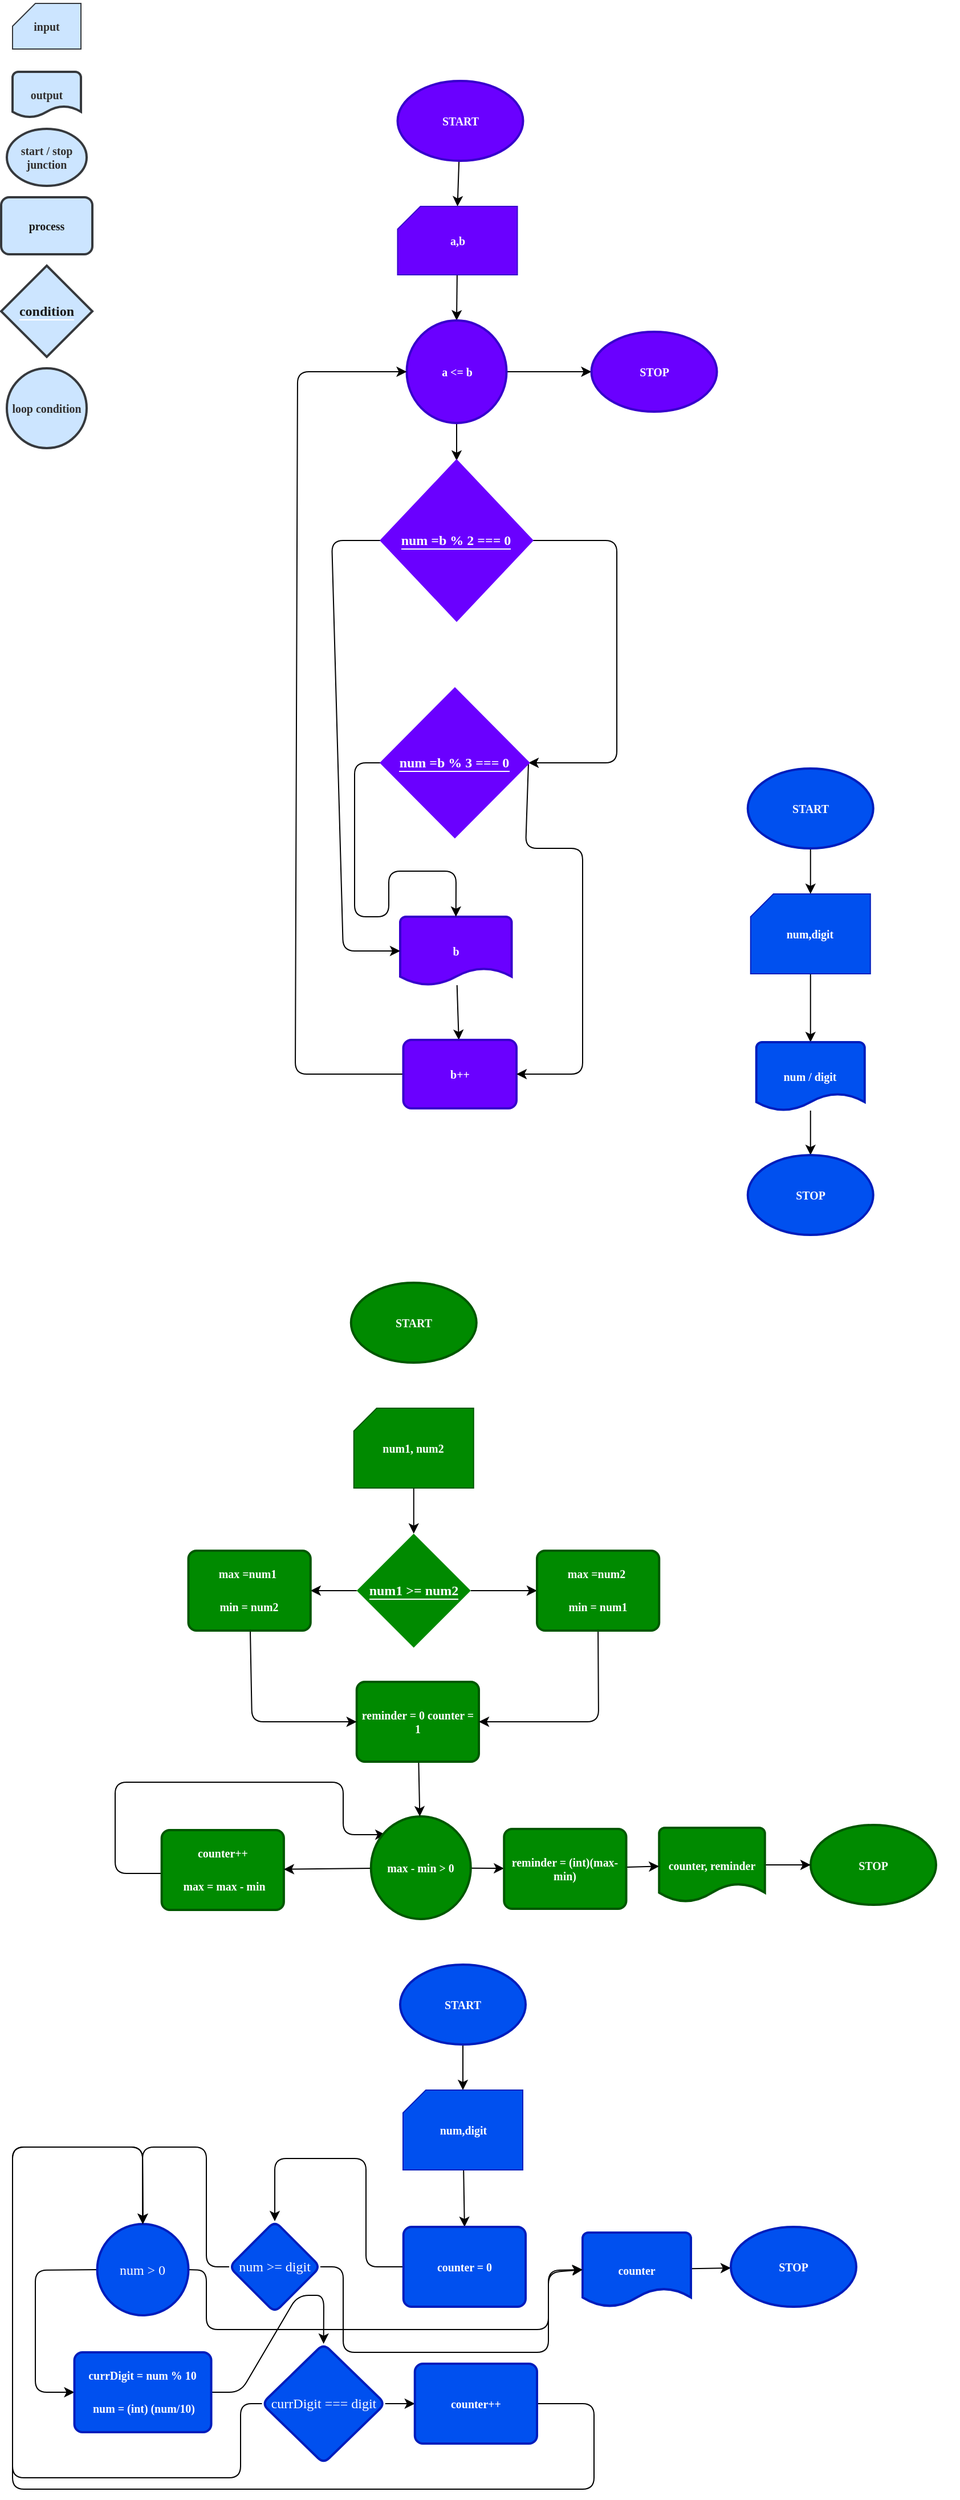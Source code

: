 <mxfile>
    <diagram id="6lL7B8XVimhlBR5p4PDD" name="Page-1">
        <mxGraphModel dx="1550" dy="1330" grid="1" gridSize="10" guides="1" tooltips="1" connect="1" arrows="1" fold="1" page="1" pageScale="1" pageWidth="850" pageHeight="1100" math="0" shadow="0">
            <root>
                <mxCell id="0"/>
                <mxCell id="1" parent="0"/>
                <mxCell id="2" value="&lt;h5&gt;input&lt;/h5&gt;" style="verticalLabelPosition=middle;verticalAlign=middle;html=1;shape=card;whiteSpace=wrap;size=20;arcSize=12;labelBackgroundColor=none;fontFamily=Tahoma;fillColor=#cce5ff;labelPosition=center;align=center;strokeColor=#36393d;fontColor=#312f2f;" parent="1" vertex="1">
                    <mxGeometry x="20" y="10" width="60" height="40" as="geometry"/>
                </mxCell>
                <mxCell id="3" value="&lt;h5&gt;output&lt;/h5&gt;" style="strokeWidth=2;html=1;shape=mxgraph.flowchart.document2;whiteSpace=wrap;size=0.25;labelBackgroundColor=none;fontFamily=Tahoma;fillColor=#cce5ff;strokeColor=#36393d;fontColor=#312f2f;" parent="1" vertex="1">
                    <mxGeometry x="20" y="70" width="60" height="40" as="geometry"/>
                </mxCell>
                <mxCell id="4" value="&lt;h5&gt;start / stop junction&lt;/h5&gt;" style="strokeWidth=2;html=1;shape=mxgraph.flowchart.start_1;whiteSpace=wrap;labelBackgroundColor=none;fontFamily=Tahoma;fillColor=#cce5ff;strokeColor=#36393d;fontColor=#312f2f;" parent="1" vertex="1">
                    <mxGeometry x="15" y="120" width="70" height="50" as="geometry"/>
                </mxCell>
                <mxCell id="5" value="&lt;h5&gt;&lt;font color=&quot;#1a1a1a&quot;&gt;process&lt;/font&gt;&lt;/h5&gt;" style="rounded=1;whiteSpace=wrap;html=1;absoluteArcSize=1;arcSize=14;strokeWidth=2;labelBackgroundColor=none;fontFamily=Tahoma;fillColor=#cce5ff;strokeColor=#36393d;" parent="1" vertex="1">
                    <mxGeometry x="10" y="180" width="80" height="50" as="geometry"/>
                </mxCell>
                <mxCell id="6" value="&lt;font color=&quot;#1a1a1a&quot; style=&quot;background-color: rgb(204, 229, 255);&quot;&gt;&lt;b&gt;condition&lt;/b&gt;&lt;/font&gt;" style="strokeWidth=2;html=1;shape=mxgraph.flowchart.decision;whiteSpace=wrap;labelBackgroundColor=#FFFFFF;fontFamily=Tahoma;fillColor=#CCE5FF;strokeColor=#36393d;" parent="1" vertex="1">
                    <mxGeometry x="10" y="240" width="80" height="80" as="geometry"/>
                </mxCell>
                <mxCell id="7" value="&lt;h5&gt;loop condition&lt;/h5&gt;" style="strokeWidth=2;html=1;shape=mxgraph.flowchart.start_1;whiteSpace=wrap;labelBackgroundColor=none;fontFamily=Tahoma;fillColor=#cce5ff;strokeColor=#36393d;fontColor=#312f2f;" parent="1" vertex="1">
                    <mxGeometry x="15" y="330" width="70" height="70" as="geometry"/>
                </mxCell>
                <mxCell id="8" style="edgeStyle=none;html=1;entryX=0.5;entryY=0;entryDx=0;entryDy=0;entryPerimeter=0;" parent="1" source="9" target="11" edge="1">
                    <mxGeometry relative="1" as="geometry"/>
                </mxCell>
                <mxCell id="9" value="&lt;h5&gt;START&lt;/h5&gt;" style="strokeWidth=2;html=1;shape=mxgraph.flowchart.start_1;whiteSpace=wrap;labelBackgroundColor=none;fontFamily=Tahoma;fillColor=#6a00ff;strokeColor=#3700CC;fontColor=#ffffff;" parent="1" vertex="1">
                    <mxGeometry x="357.75" y="78" width="110" height="70" as="geometry"/>
                </mxCell>
                <mxCell id="10" style="edgeStyle=none;html=1;entryX=0.5;entryY=0;entryDx=0;entryDy=0;entryPerimeter=0;" parent="1" source="11" target="14" edge="1">
                    <mxGeometry relative="1" as="geometry"/>
                </mxCell>
                <mxCell id="11" value="&lt;h5&gt;a,b&lt;/h5&gt;" style="verticalLabelPosition=middle;verticalAlign=middle;html=1;shape=card;whiteSpace=wrap;size=20;arcSize=12;labelBackgroundColor=none;fontFamily=Tahoma;fillColor=#6a00ff;labelPosition=center;align=center;strokeColor=#3700CC;fontColor=#ffffff;" parent="1" vertex="1">
                    <mxGeometry x="357.75" y="188" width="105" height="60" as="geometry"/>
                </mxCell>
                <mxCell id="13" style="edgeStyle=none;html=1;entryX=0;entryY=0.5;entryDx=0;entryDy=0;entryPerimeter=0;fontColor=#FFFFFF;" parent="1" source="14" target="19" edge="1">
                    <mxGeometry relative="1" as="geometry"/>
                </mxCell>
                <mxCell id="88" style="edgeStyle=none;html=1;" parent="1" source="14" target="87" edge="1">
                    <mxGeometry relative="1" as="geometry"/>
                </mxCell>
                <mxCell id="14" value="&lt;h5&gt;a &amp;lt;= b&lt;/h5&gt;" style="strokeWidth=2;html=1;shape=mxgraph.flowchart.start_1;whiteSpace=wrap;labelBackgroundColor=none;fontFamily=Tahoma;fillColor=#6a00ff;strokeColor=#3700CC;fontColor=#ffffff;" parent="1" vertex="1">
                    <mxGeometry x="365.75" y="288" width="87.5" height="90" as="geometry"/>
                </mxCell>
                <mxCell id="15" style="edgeStyle=none;html=1;" parent="1" source="16" target="18" edge="1">
                    <mxGeometry relative="1" as="geometry"/>
                </mxCell>
                <mxCell id="16" value="&lt;h5&gt;b&lt;/h5&gt;" style="strokeWidth=2;html=1;shape=mxgraph.flowchart.document2;whiteSpace=wrap;size=0.25;labelBackgroundColor=none;fontFamily=Tahoma;fillColor=#6a00ff;strokeColor=#3700CC;fontColor=#ffffff;" parent="1" vertex="1">
                    <mxGeometry x="360" y="811" width="97.75" height="60" as="geometry"/>
                </mxCell>
                <mxCell id="17" style="edgeStyle=none;html=1;entryX=0;entryY=0.5;entryDx=0;entryDy=0;entryPerimeter=0;fontColor=#FFFFFF;" parent="1" source="18" target="14" edge="1">
                    <mxGeometry relative="1" as="geometry">
                        <Array as="points">
                            <mxPoint x="268" y="949"/>
                            <mxPoint x="270" y="333"/>
                        </Array>
                    </mxGeometry>
                </mxCell>
                <mxCell id="18" value="&lt;h5&gt;b++&lt;/h5&gt;" style="rounded=1;whiteSpace=wrap;html=1;absoluteArcSize=1;arcSize=14;strokeWidth=2;labelBackgroundColor=none;fontFamily=Tahoma;fillColor=#6a00ff;strokeColor=#3700CC;fontColor=#ffffff;" parent="1" vertex="1">
                    <mxGeometry x="362.75" y="919" width="99.25" height="60" as="geometry"/>
                </mxCell>
                <mxCell id="19" value="&lt;h5&gt;STOP&lt;/h5&gt;" style="strokeWidth=2;html=1;shape=mxgraph.flowchart.start_1;whiteSpace=wrap;labelBackgroundColor=none;fontFamily=Tahoma;fillColor=#6a00ff;strokeColor=#3700CC;fontColor=#ffffff;" parent="1" vertex="1">
                    <mxGeometry x="527.75" y="298" width="110" height="70" as="geometry"/>
                </mxCell>
                <mxCell id="20" value="Print all of the numbers &lt;br&gt;between a to b included &lt;br&gt;that can be devided to 2 or 3" style="text;html=1;align=center;verticalAlign=middle;resizable=0;points=[];autosize=1;strokeColor=none;fillColor=none;fontColor=#FFFFFF;" parent="1" vertex="1">
                    <mxGeometry x="166.88" y="141" width="180" height="60" as="geometry"/>
                </mxCell>
                <mxCell id="21" value="get 1 number and 1 digit and print how many times&amp;nbsp;&lt;br&gt;the digit can fit into the number" style="text;html=1;align=center;verticalAlign=middle;resizable=0;points=[];autosize=1;strokeColor=none;fillColor=none;fontColor=#FFFFFF;" parent="1" vertex="1">
                    <mxGeometry x="550" y="630" width="300" height="40" as="geometry"/>
                </mxCell>
                <mxCell id="22" style="edgeStyle=none;html=1;entryX=0.5;entryY=0;entryDx=0;entryDy=0;entryPerimeter=0;fontColor=#FFFFFF;" parent="1" source="23" target="25" edge="1">
                    <mxGeometry relative="1" as="geometry"/>
                </mxCell>
                <mxCell id="23" value="&lt;h5&gt;START&lt;/h5&gt;" style="strokeWidth=2;html=1;shape=mxgraph.flowchart.start_1;whiteSpace=wrap;labelBackgroundColor=none;fontFamily=Tahoma;fillColor=#0050ef;strokeColor=#001DBC;fontColor=#ffffff;" parent="1" vertex="1">
                    <mxGeometry x="664.88" y="681" width="110" height="70" as="geometry"/>
                </mxCell>
                <mxCell id="101" style="edgeStyle=none;html=1;" parent="1" source="25" target="98" edge="1">
                    <mxGeometry relative="1" as="geometry"/>
                </mxCell>
                <mxCell id="25" value="&lt;h5&gt;num,digit&lt;/h5&gt;" style="verticalLabelPosition=middle;verticalAlign=middle;html=1;shape=card;whiteSpace=wrap;size=20;arcSize=12;labelBackgroundColor=none;fontFamily=Tahoma;fillColor=#0050ef;labelPosition=center;align=center;strokeColor=#001DBC;fontColor=#ffffff;" parent="1" vertex="1">
                    <mxGeometry x="667.38" y="791" width="105" height="70" as="geometry"/>
                </mxCell>
                <mxCell id="42" value="get to integers and print how many times&lt;br&gt;&amp;nbsp;one of them can fit in the other plus the&lt;br&gt;&amp;nbsp;remainder (without using / or %)" style="text;html=1;align=center;verticalAlign=middle;resizable=0;points=[];autosize=1;strokeColor=none;fillColor=none;fontColor=#FFFFFF;" parent="1" vertex="1">
                    <mxGeometry x="84.38" y="1200" width="240" height="60" as="geometry"/>
                </mxCell>
                <mxCell id="43" style="edgeStyle=none;html=1;entryX=0.5;entryY=0;entryDx=0;entryDy=0;entryPerimeter=0;fontColor=#FFFFFF;fillColor=#008a00;strokeColor=#FFFFFF;" parent="1" source="44" target="46" edge="1">
                    <mxGeometry relative="1" as="geometry"/>
                </mxCell>
                <mxCell id="44" value="&lt;h5&gt;START&lt;/h5&gt;" style="strokeWidth=2;html=1;shape=mxgraph.flowchart.start_1;whiteSpace=wrap;labelBackgroundColor=none;fontFamily=Tahoma;fillColor=#008a00;strokeColor=#005700;fontColor=#ffffff;" parent="1" vertex="1">
                    <mxGeometry x="316.88" y="1132" width="110" height="70" as="geometry"/>
                </mxCell>
                <mxCell id="103" style="edgeStyle=none;html=1;" parent="1" source="46" target="102" edge="1">
                    <mxGeometry relative="1" as="geometry"/>
                </mxCell>
                <mxCell id="46" value="&lt;h5&gt;num1, num2&lt;/h5&gt;" style="verticalLabelPosition=middle;verticalAlign=middle;html=1;shape=card;whiteSpace=wrap;size=20;arcSize=12;labelBackgroundColor=none;fontFamily=Tahoma;fillColor=#008a00;labelPosition=center;align=center;strokeColor=#005700;fontColor=#ffffff;" parent="1" vertex="1">
                    <mxGeometry x="319.38" y="1242" width="105" height="70" as="geometry"/>
                </mxCell>
                <mxCell id="121" style="edgeStyle=none;html=1;entryX=0.145;entryY=0.145;entryDx=0;entryDy=0;entryPerimeter=0;exitX=0;exitY=0.5;exitDx=0;exitDy=0;" parent="1" edge="1">
                    <mxGeometry relative="1" as="geometry">
                        <mxPoint x="150.82" y="1650" as="sourcePoint"/>
                        <mxPoint x="347.067" y="1616.05" as="targetPoint"/>
                        <Array as="points">
                            <mxPoint x="110" y="1650"/>
                            <mxPoint x="110" y="1570"/>
                            <mxPoint x="310" y="1570"/>
                            <mxPoint x="310" y="1616"/>
                        </Array>
                    </mxGeometry>
                </mxCell>
                <mxCell id="48" value="&lt;h5&gt;counter++&lt;/h5&gt;&lt;h5&gt;&amp;nbsp;max = max - min&lt;/h5&gt;" style="rounded=1;whiteSpace=wrap;html=1;absoluteArcSize=1;arcSize=14;strokeWidth=2;labelBackgroundColor=none;fontFamily=Tahoma;fillColor=#008a00;strokeColor=#005700;fontColor=#ffffff;" parent="1" vertex="1">
                    <mxGeometry x="150.82" y="1612" width="107.12" height="70" as="geometry"/>
                </mxCell>
                <mxCell id="117" style="edgeStyle=none;html=1;" parent="1" source="51" target="48" edge="1">
                    <mxGeometry relative="1" as="geometry"/>
                </mxCell>
                <mxCell id="118" style="edgeStyle=none;html=1;" parent="1" source="51" target="67" edge="1">
                    <mxGeometry relative="1" as="geometry"/>
                </mxCell>
                <mxCell id="51" value="&lt;h5&gt;max - min &amp;gt; 0&lt;/h5&gt;" style="strokeWidth=2;html=1;shape=mxgraph.flowchart.start_1;whiteSpace=wrap;labelBackgroundColor=none;fontFamily=Tahoma;fillColor=#008a00;strokeColor=#005700;fontColor=#ffffff;" parent="1" vertex="1">
                    <mxGeometry x="334.38" y="1600" width="87.5" height="90" as="geometry"/>
                </mxCell>
                <mxCell id="52" value="&lt;h5&gt;STOP&lt;/h5&gt;" style="strokeWidth=2;html=1;shape=mxgraph.flowchart.start_1;whiteSpace=wrap;labelBackgroundColor=none;fontFamily=Tahoma;fillColor=#008a00;strokeColor=#005700;fontColor=#ffffff;" parent="1" vertex="1">
                    <mxGeometry x="720" y="1607.5" width="110" height="70" as="geometry"/>
                </mxCell>
                <mxCell id="114" style="edgeStyle=none;html=1;" parent="1" source="57" target="51" edge="1">
                    <mxGeometry relative="1" as="geometry"/>
                </mxCell>
                <mxCell id="57" value="&lt;h5&gt;reminder = 0 counter = 1&lt;/h5&gt;" style="rounded=1;whiteSpace=wrap;html=1;absoluteArcSize=1;arcSize=14;strokeWidth=2;labelBackgroundColor=none;fontFamily=Tahoma;fillColor=#008a00;strokeColor=#005700;fontColor=#ffffff;" parent="1" vertex="1">
                    <mxGeometry x="321.88" y="1482" width="107.12" height="70" as="geometry"/>
                </mxCell>
                <mxCell id="116" style="edgeStyle=none;html=1;" parent="1" source="59" target="52" edge="1">
                    <mxGeometry relative="1" as="geometry"/>
                </mxCell>
                <mxCell id="59" value="&lt;h5&gt;counter, reminder&lt;/h5&gt;" style="strokeWidth=2;html=1;shape=mxgraph.flowchart.document2;whiteSpace=wrap;size=0.25;labelBackgroundColor=none;fontFamily=Tahoma;fillColor=#008a00;strokeColor=#005700;fontColor=#ffffff;" parent="1" vertex="1">
                    <mxGeometry x="587.12" y="1610" width="92.75" height="65" as="geometry"/>
                </mxCell>
                <mxCell id="119" style="edgeStyle=none;html=1;" parent="1" edge="1">
                    <mxGeometry relative="1" as="geometry">
                        <mxPoint x="558.25" y="1644.545" as="sourcePoint"/>
                        <mxPoint x="587.12" y="1643.76" as="targetPoint"/>
                    </mxGeometry>
                </mxCell>
                <mxCell id="67" value="&lt;h5&gt;reminder = (int)(max-min)&lt;/h5&gt;" style="rounded=1;whiteSpace=wrap;html=1;absoluteArcSize=1;arcSize=14;strokeWidth=2;labelBackgroundColor=none;fontFamily=Tahoma;fillColor=#008a00;strokeColor=#005700;fontColor=#ffffff;" parent="1" vertex="1">
                    <mxGeometry x="451.13" y="1611" width="107.12" height="70" as="geometry"/>
                </mxCell>
                <mxCell id="92" style="edgeStyle=none;html=1;entryX=1;entryY=0.5;entryDx=0;entryDy=0;entryPerimeter=0;exitX=1;exitY=0.5;exitDx=0;exitDy=0;exitPerimeter=0;" parent="1" source="87" target="91" edge="1">
                    <mxGeometry relative="1" as="geometry">
                        <Array as="points">
                            <mxPoint x="550" y="481"/>
                            <mxPoint x="550" y="676"/>
                        </Array>
                    </mxGeometry>
                </mxCell>
                <mxCell id="93" style="edgeStyle=none;html=1;entryX=0;entryY=0.5;entryDx=0;entryDy=0;entryPerimeter=0;exitX=0;exitY=0.5;exitDx=0;exitDy=0;exitPerimeter=0;" parent="1" source="87" target="16" edge="1">
                    <mxGeometry relative="1" as="geometry">
                        <Array as="points">
                            <mxPoint x="300" y="481"/>
                            <mxPoint x="310" y="841"/>
                        </Array>
                    </mxGeometry>
                </mxCell>
                <mxCell id="87" value="&lt;span style=&quot;background-color: rgb(106, 0, 255);&quot;&gt;&lt;b&gt;num =b % 2 === 0&lt;/b&gt;&lt;/span&gt;" style="strokeWidth=2;html=1;shape=mxgraph.flowchart.decision;whiteSpace=wrap;labelBackgroundColor=#FFFFFF;fontFamily=Tahoma;fillColor=#6a00ff;strokeColor=#6A00FF;fontColor=#ffffff;" parent="1" vertex="1">
                    <mxGeometry x="343.38" y="411" width="132.25" height="140" as="geometry"/>
                </mxCell>
                <mxCell id="94" style="edgeStyle=none;html=1;exitX=0;exitY=0.5;exitDx=0;exitDy=0;exitPerimeter=0;entryX=0.5;entryY=0;entryDx=0;entryDy=0;entryPerimeter=0;" parent="1" source="91" target="16" edge="1">
                    <mxGeometry relative="1" as="geometry">
                        <Array as="points">
                            <mxPoint x="320" y="676"/>
                            <mxPoint x="320" y="811"/>
                            <mxPoint x="350" y="811"/>
                            <mxPoint x="350" y="771"/>
                            <mxPoint x="409" y="771"/>
                        </Array>
                    </mxGeometry>
                </mxCell>
                <mxCell id="95" style="edgeStyle=none;html=1;entryX=1;entryY=0.5;entryDx=0;entryDy=0;exitX=1;exitY=0.5;exitDx=0;exitDy=0;exitPerimeter=0;" parent="1" source="91" target="18" edge="1">
                    <mxGeometry relative="1" as="geometry">
                        <Array as="points">
                            <mxPoint x="470" y="751"/>
                            <mxPoint x="520" y="751"/>
                            <mxPoint x="520" y="949"/>
                        </Array>
                    </mxGeometry>
                </mxCell>
                <mxCell id="91" value="&lt;span style=&quot;background-color: rgb(106, 0, 255);&quot;&gt;&lt;b&gt;num =b % 3 === 0&lt;/b&gt;&lt;/span&gt;" style="strokeWidth=2;html=1;shape=mxgraph.flowchart.decision;whiteSpace=wrap;labelBackgroundColor=#FFFFFF;fontFamily=Tahoma;fillColor=#6a00ff;strokeColor=#6A00FF;fontColor=#ffffff;" parent="1" vertex="1">
                    <mxGeometry x="343.38" y="611" width="129.13" height="130" as="geometry"/>
                </mxCell>
                <mxCell id="109" style="edgeStyle=none;html=1;" parent="1" source="98" target="108" edge="1">
                    <mxGeometry relative="1" as="geometry"/>
                </mxCell>
                <mxCell id="98" value="&lt;h5&gt;num / digit&lt;/h5&gt;" style="strokeWidth=2;html=1;shape=mxgraph.flowchart.document2;whiteSpace=wrap;size=0.25;labelBackgroundColor=none;fontFamily=Tahoma;fillColor=#0050ef;strokeColor=#001DBC;fontColor=#ffffff;" parent="1" vertex="1">
                    <mxGeometry x="672.38" y="921" width="95" height="60" as="geometry"/>
                </mxCell>
                <mxCell id="105" style="edgeStyle=none;html=1;entryX=1;entryY=0.5;entryDx=0;entryDy=0;" parent="1" source="102" target="104" edge="1">
                    <mxGeometry relative="1" as="geometry"/>
                </mxCell>
                <mxCell id="107" style="edgeStyle=none;html=1;entryX=0;entryY=0.5;entryDx=0;entryDy=0;" parent="1" source="102" target="106" edge="1">
                    <mxGeometry relative="1" as="geometry"/>
                </mxCell>
                <mxCell id="102" value="&lt;span style=&quot;background-color: rgb(0, 138, 0);&quot;&gt;&lt;b&gt;num1 &amp;gt;= num2&lt;/b&gt;&lt;/span&gt;" style="strokeWidth=2;html=1;shape=mxgraph.flowchart.decision;whiteSpace=wrap;labelBackgroundColor=#FFFFFF;fontFamily=Tahoma;fillColor=#008a00;strokeColor=none;fontColor=#ffffff;" parent="1" vertex="1">
                    <mxGeometry x="321.88" y="1352" width="100" height="100" as="geometry"/>
                </mxCell>
                <mxCell id="112" style="edgeStyle=none;html=1;entryX=0;entryY=0.5;entryDx=0;entryDy=0;" parent="1" source="104" target="57" edge="1">
                    <mxGeometry relative="1" as="geometry">
                        <mxPoint x="330" y="1517" as="targetPoint"/>
                        <Array as="points">
                            <mxPoint x="230" y="1517"/>
                        </Array>
                    </mxGeometry>
                </mxCell>
                <mxCell id="104" value="&lt;h5&gt;max =num1&amp;nbsp;&lt;/h5&gt;&lt;h5&gt;min = num2&lt;/h5&gt;" style="rounded=1;whiteSpace=wrap;html=1;absoluteArcSize=1;arcSize=14;strokeWidth=2;labelBackgroundColor=none;fontFamily=Tahoma;fillColor=#008a00;strokeColor=#005700;fontColor=#ffffff;" parent="1" vertex="1">
                    <mxGeometry x="174.26" y="1367" width="107.12" height="70" as="geometry"/>
                </mxCell>
                <mxCell id="113" style="edgeStyle=none;html=1;entryX=1;entryY=0.5;entryDx=0;entryDy=0;exitX=0.5;exitY=1;exitDx=0;exitDy=0;" parent="1" source="106" target="57" edge="1">
                    <mxGeometry relative="1" as="geometry">
                        <mxPoint x="429.0" y="1517" as="targetPoint"/>
                        <Array as="points">
                            <mxPoint x="534" y="1517"/>
                        </Array>
                    </mxGeometry>
                </mxCell>
                <mxCell id="106" value="&lt;h5&gt;max =num2&amp;nbsp;&lt;/h5&gt;&lt;h5&gt;min = num1&lt;/h5&gt;" style="rounded=1;whiteSpace=wrap;html=1;absoluteArcSize=1;arcSize=14;strokeWidth=2;labelBackgroundColor=none;fontFamily=Tahoma;fillColor=#008a00;strokeColor=#005700;fontColor=#ffffff;" parent="1" vertex="1">
                    <mxGeometry x="480.0" y="1367" width="107.12" height="70" as="geometry"/>
                </mxCell>
                <mxCell id="108" value="&lt;h5&gt;STOP&lt;/h5&gt;" style="strokeWidth=2;html=1;shape=mxgraph.flowchart.start_1;whiteSpace=wrap;labelBackgroundColor=none;fontFamily=Tahoma;fillColor=#0050ef;strokeColor=#001DBC;fontColor=#ffffff;" parent="1" vertex="1">
                    <mxGeometry x="664.88" y="1020" width="110" height="70" as="geometry"/>
                </mxCell>
                <mxCell id="122" value="get 1 number and 1 digit and print how many times&amp;nbsp;&lt;br&gt;the digit appear in the number" style="text;html=1;align=center;verticalAlign=middle;resizable=0;points=[];autosize=1;strokeColor=none;fillColor=none;fontColor=#FFFFFF;" vertex="1" parent="1">
                    <mxGeometry x="54.38" y="1740" width="300" height="40" as="geometry"/>
                </mxCell>
                <mxCell id="123" style="edgeStyle=none;html=1;entryX=0.5;entryY=0;entryDx=0;entryDy=0;entryPerimeter=0;fontColor=#FFFFFF;" edge="1" parent="1" source="124" target="125">
                    <mxGeometry relative="1" as="geometry"/>
                </mxCell>
                <mxCell id="124" value="&lt;h5&gt;START&lt;/h5&gt;" style="strokeWidth=2;html=1;shape=mxgraph.flowchart.start_1;whiteSpace=wrap;labelBackgroundColor=none;fontFamily=Tahoma;fillColor=#0050ef;strokeColor=#001DBC;fontColor=#ffffff;" vertex="1" parent="1">
                    <mxGeometry x="360" y="1730" width="110" height="70" as="geometry"/>
                </mxCell>
                <mxCell id="127" value="" style="edgeStyle=none;html=1;entryX=0.5;entryY=0;entryDx=0;entryDy=0;" edge="1" parent="1" source="125" target="128">
                    <mxGeometry relative="1" as="geometry">
                        <mxPoint x="415" y="1995" as="targetPoint"/>
                    </mxGeometry>
                </mxCell>
                <mxCell id="125" value="&lt;h5&gt;num,digit&lt;/h5&gt;" style="verticalLabelPosition=middle;verticalAlign=middle;html=1;shape=card;whiteSpace=wrap;size=20;arcSize=12;labelBackgroundColor=none;fontFamily=Tahoma;fillColor=#0050ef;labelPosition=center;align=center;strokeColor=#001DBC;fontColor=#ffffff;" vertex="1" parent="1">
                    <mxGeometry x="362.5" y="1840" width="105" height="70" as="geometry"/>
                </mxCell>
                <mxCell id="130" style="edgeStyle=none;html=1;entryX=0.5;entryY=0;entryDx=0;entryDy=0;" edge="1" parent="1" source="128" target="129">
                    <mxGeometry relative="1" as="geometry">
                        <Array as="points">
                            <mxPoint x="330" y="1995"/>
                            <mxPoint x="330" y="1900"/>
                            <mxPoint x="250" y="1900"/>
                        </Array>
                    </mxGeometry>
                </mxCell>
                <mxCell id="128" value="&lt;h5&gt;counter = 0&lt;/h5&gt;" style="rounded=1;whiteSpace=wrap;html=1;absoluteArcSize=1;arcSize=14;strokeWidth=2;labelBackgroundColor=none;fontFamily=Tahoma;fillColor=#0050ef;strokeColor=#001DBC;fontColor=#ffffff;" vertex="1" parent="1">
                    <mxGeometry x="362.88" y="1960" width="107.12" height="70" as="geometry"/>
                </mxCell>
                <mxCell id="137" style="edgeStyle=none;html=1;entryX=0;entryY=0.5;entryDx=0;entryDy=0;entryPerimeter=0;exitX=1;exitY=0.5;exitDx=0;exitDy=0;" edge="1" parent="1" source="129" target="135">
                    <mxGeometry relative="1" as="geometry">
                        <mxPoint x="280" y="1995" as="sourcePoint"/>
                        <Array as="points">
                            <mxPoint x="310" y="1995"/>
                            <mxPoint x="310" y="2070"/>
                            <mxPoint x="490" y="2070"/>
                            <mxPoint x="490" y="1998"/>
                        </Array>
                    </mxGeometry>
                </mxCell>
                <mxCell id="141" value="" style="edgeStyle=none;html=1;entryX=0.5;entryY=0;entryDx=0;entryDy=0;exitX=0;exitY=0.5;exitDx=0;exitDy=0;" edge="1" parent="1" source="129" target="140">
                    <mxGeometry relative="1" as="geometry">
                        <Array as="points">
                            <mxPoint x="190" y="1995"/>
                            <mxPoint x="190" y="1890"/>
                            <mxPoint x="134" y="1890"/>
                        </Array>
                    </mxGeometry>
                </mxCell>
                <mxCell id="129" value="num &amp;gt;= digit" style="rhombus;whiteSpace=wrap;html=1;fontFamily=Tahoma;fillColor=#0050ef;strokeColor=#001DBC;fontColor=#ffffff;rounded=1;arcSize=14;strokeWidth=2;labelBackgroundColor=none;" vertex="1" parent="1">
                    <mxGeometry x="210" y="1955" width="80" height="80" as="geometry"/>
                </mxCell>
                <mxCell id="139" value="" style="edgeStyle=none;html=1;" edge="1" parent="1" source="135" target="138">
                    <mxGeometry relative="1" as="geometry"/>
                </mxCell>
                <mxCell id="135" value="&lt;h5&gt;counter&lt;/h5&gt;" style="strokeWidth=2;html=1;shape=mxgraph.flowchart.document2;whiteSpace=wrap;size=0.25;labelBackgroundColor=none;fontFamily=Tahoma;fillColor=#0050ef;strokeColor=#001DBC;fontColor=#ffffff;" vertex="1" parent="1">
                    <mxGeometry x="520" y="1965" width="95" height="65" as="geometry"/>
                </mxCell>
                <mxCell id="138" value="&lt;h5&gt;STOP&lt;/h5&gt;" style="strokeWidth=2;html=1;shape=mxgraph.flowchart.start_1;whiteSpace=wrap;labelBackgroundColor=none;fontFamily=Tahoma;fillColor=#0050ef;strokeColor=#001DBC;fontColor=#ffffff;" vertex="1" parent="1">
                    <mxGeometry x="650" y="1960" width="110" height="70" as="geometry"/>
                </mxCell>
                <mxCell id="144" style="edgeStyle=none;html=1;entryX=0;entryY=0.5;entryDx=0;entryDy=0;exitX=0;exitY=0.5;exitDx=0;exitDy=0;" edge="1" parent="1" source="140" target="143">
                    <mxGeometry relative="1" as="geometry">
                        <Array as="points">
                            <mxPoint x="40" y="1998"/>
                            <mxPoint x="40" y="2105"/>
                        </Array>
                    </mxGeometry>
                </mxCell>
                <mxCell id="145" style="edgeStyle=none;html=1;entryX=0;entryY=0.5;entryDx=0;entryDy=0;exitX=1;exitY=0.5;exitDx=0;exitDy=0;entryPerimeter=0;" edge="1" parent="1" source="140" target="135">
                    <mxGeometry relative="1" as="geometry">
                        <Array as="points">
                            <mxPoint x="190" y="1998"/>
                            <mxPoint x="190" y="2050"/>
                            <mxPoint x="330" y="2050"/>
                            <mxPoint x="490" y="2050"/>
                            <mxPoint x="490" y="2000"/>
                        </Array>
                    </mxGeometry>
                </mxCell>
                <mxCell id="140" value="num &amp;gt; 0" style="ellipse;whiteSpace=wrap;html=1;fontFamily=Tahoma;fillColor=#0050ef;strokeColor=#001DBC;fontColor=#ffffff;rounded=1;arcSize=14;strokeWidth=2;labelBackgroundColor=none;" vertex="1" parent="1">
                    <mxGeometry x="94.26" y="1957.5" width="80" height="80" as="geometry"/>
                </mxCell>
                <mxCell id="147" value="" style="edgeStyle=none;html=1;entryX=0.5;entryY=0;entryDx=0;entryDy=0;exitX=1;exitY=0.5;exitDx=0;exitDy=0;" edge="1" parent="1" source="143" target="146">
                    <mxGeometry relative="1" as="geometry">
                        <mxPoint x="239" y="2105" as="targetPoint"/>
                        <Array as="points">
                            <mxPoint x="220" y="2105"/>
                            <mxPoint x="270" y="2020"/>
                            <mxPoint x="293" y="2020"/>
                        </Array>
                    </mxGeometry>
                </mxCell>
                <mxCell id="143" value="&lt;h5&gt;currDigit = num % 10&lt;/h5&gt;&lt;h5&gt;&amp;nbsp;num = (int) (num/10)&lt;/h5&gt;" style="rounded=1;whiteSpace=wrap;html=1;absoluteArcSize=1;arcSize=14;strokeWidth=2;labelBackgroundColor=none;fontFamily=Tahoma;fillColor=#0050ef;strokeColor=#001DBC;fontColor=#ffffff;" vertex="1" parent="1">
                    <mxGeometry x="74.26" y="2070" width="120" height="70" as="geometry"/>
                </mxCell>
                <mxCell id="150" value="" style="edgeStyle=none;html=1;" edge="1" parent="1" source="146" target="149">
                    <mxGeometry relative="1" as="geometry"/>
                </mxCell>
                <mxCell id="152" style="edgeStyle=none;html=1;entryX=0.5;entryY=0;entryDx=0;entryDy=0;" edge="1" parent="1" source="146" target="140">
                    <mxGeometry relative="1" as="geometry">
                        <Array as="points">
                            <mxPoint x="220" y="2115"/>
                            <mxPoint x="220" y="2180"/>
                            <mxPoint x="20" y="2180"/>
                            <mxPoint x="20" y="1890"/>
                            <mxPoint x="134" y="1890"/>
                        </Array>
                    </mxGeometry>
                </mxCell>
                <mxCell id="146" value="currDigit === digit" style="rhombus;whiteSpace=wrap;html=1;fontFamily=Tahoma;fillColor=#0050ef;strokeColor=#001DBC;fontColor=#ffffff;rounded=1;arcSize=14;strokeWidth=2;labelBackgroundColor=none;" vertex="1" parent="1">
                    <mxGeometry x="238.76" y="2062.5" width="108.12" height="105" as="geometry"/>
                </mxCell>
                <mxCell id="151" style="edgeStyle=none;html=1;entryX=0.5;entryY=0;entryDx=0;entryDy=0;exitX=1;exitY=0.5;exitDx=0;exitDy=0;" edge="1" parent="1" source="149" target="140">
                    <mxGeometry relative="1" as="geometry">
                        <Array as="points">
                            <mxPoint x="530" y="2115"/>
                            <mxPoint x="530" y="2190"/>
                            <mxPoint x="20" y="2190"/>
                            <mxPoint x="20" y="1890"/>
                            <mxPoint x="134" y="1890"/>
                        </Array>
                    </mxGeometry>
                </mxCell>
                <mxCell id="149" value="&lt;h5&gt;counter++&lt;/h5&gt;" style="rounded=1;whiteSpace=wrap;html=1;absoluteArcSize=1;arcSize=14;strokeWidth=2;labelBackgroundColor=none;fontFamily=Tahoma;fillColor=#0050ef;strokeColor=#001DBC;fontColor=#ffffff;" vertex="1" parent="1">
                    <mxGeometry x="372.88" y="2080" width="107.12" height="70" as="geometry"/>
                </mxCell>
            </root>
        </mxGraphModel>
    </diagram>
</mxfile>